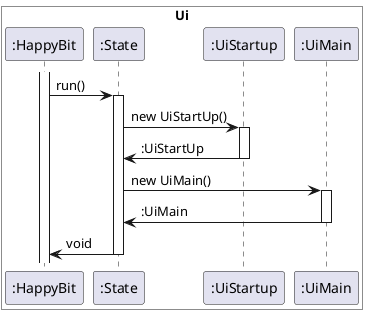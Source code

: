 @startuml
'https://plantuml.com/sequence-diagram

box "Ui" #White
participant ":HappyBit" as HappyBit
participant ":State" as State
participant ":UiStartup" as Start
participant ":UiMain" as Main
end box

activate HappyBit

HappyBit -> State : run()
activate State

State -> Start : new UiStartUp()
activate Start

State <- Start : :UiStartUp
deactivate Start

State -> Main : new UiMain()
activate Main

State <- Main : :UiMain
deactivate Main

HappyBit <- State : void
deactivate State

@enduml
